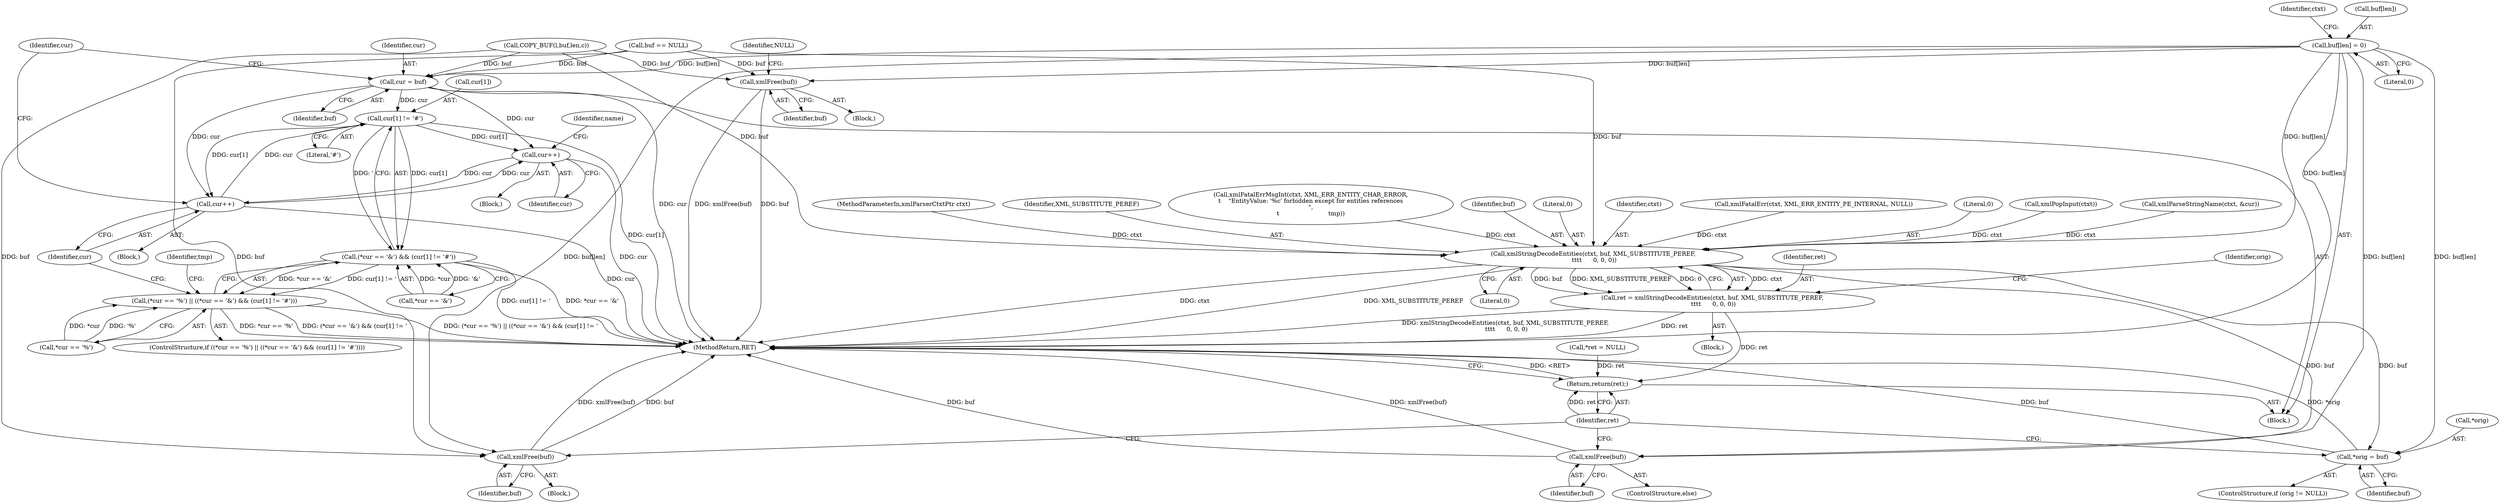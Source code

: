 digraph "0_Chrome_d0947db40187f4708c58e64cbd6013faf9eddeed_20@array" {
"1000296" [label="(Call,buf[len] = 0)"];
"1000308" [label="(Call,xmlFree(buf))"];
"1000312" [label="(Call,cur = buf)"];
"1000332" [label="(Call,cur[1] != '#')"];
"1000327" [label="(Call,(*cur == '&') && (cur[1] != '#'))"];
"1000322" [label="(Call,(*cur == '%') || ((*cur == '&') && (cur[1] != '#')))"];
"1000344" [label="(Call,cur++)"];
"1000400" [label="(Call,cur++)"];
"1000411" [label="(Call,xmlFree(buf))"];
"1000418" [label="(Call,xmlStringDecodeEntities(ctxt, buf, XML_SUBSTITUTE_PEREF,\n \t\t\t\t      0, 0, 0))"];
"1000416" [label="(Call,ret = xmlStringDecodeEntities(ctxt, buf, XML_SUBSTITUTE_PEREF,\n \t\t\t\t      0, 0, 0))"];
"1000436" [label="(Return,return(ret);)"];
"1000429" [label="(Call,*orig = buf)"];
"1000434" [label="(Call,xmlFree(buf))"];
"1000434" [label="(Call,xmlFree(buf))"];
"1000313" [label="(Identifier,cur)"];
"1000414" [label="(Block,)"];
"1000418" [label="(Call,xmlStringDecodeEntities(ctxt, buf, XML_SUBSTITUTE_PEREF,\n \t\t\t\t      0, 0, 0))"];
"1000311" [label="(Identifier,NULL)"];
"1000424" [label="(Literal,0)"];
"1000419" [label="(Identifier,ctxt)"];
"1000309" [label="(Identifier,buf)"];
"1000412" [label="(Identifier,buf)"];
"1000416" [label="(Call,ret = xmlStringDecodeEntities(ctxt, buf, XML_SUBSTITUTE_PEREF,\n \t\t\t\t      0, 0, 0))"];
"1000435" [label="(Identifier,buf)"];
"1000400" [label="(Call,cur++)"];
"1000401" [label="(Identifier,cur)"];
"1000322" [label="(Call,(*cur == '%') || ((*cur == '&') && (cur[1] != '#')))"];
"1000347" [label="(Identifier,name)"];
"1000384" [label="(Call,xmlFatalErr(ctxt, XML_ERR_ENTITY_PE_INTERNAL, NULL))"];
"1000307" [label="(Block,)"];
"1000333" [label="(Call,cur[1])"];
"1000422" [label="(Literal,0)"];
"1000425" [label="(ControlStructure,if (orig != NULL))"];
"1000296" [label="(Call,buf[len] = 0)"];
"1000262" [label="(Call,COPY_BUF(l,buf,len,c))"];
"1000332" [label="(Call,cur[1] != '#')"];
"1000417" [label="(Identifier,ret)"];
"1000427" [label="(Identifier,orig)"];
"1000437" [label="(Identifier,ret)"];
"1000433" [label="(ControlStructure,else)"];
"1000411" [label="(Call,xmlFree(buf))"];
"1000327" [label="(Call,(*cur == '&') && (cur[1] != '#'))"];
"1000406" [label="(Block,)"];
"1000279" [label="(Call,xmlPopInput(ctxt))"];
"1000436" [label="(Return,return(ret);)"];
"1000318" [label="(Identifier,cur)"];
"1000312" [label="(Call,cur = buf)"];
"1000348" [label="(Call,xmlParseStringName(ctxt, &cur))"];
"1000314" [label="(Identifier,buf)"];
"1000429" [label="(Call,*orig = buf)"];
"1000438" [label="(MethodReturn,RET)"];
"1000110" [label="(MethodParameterIn,xmlParserCtxtPtr ctxt)"];
"1000421" [label="(Identifier,XML_SUBSTITUTE_PEREF)"];
"1000432" [label="(Identifier,buf)"];
"1000362" [label="(Call,xmlFatalErrMsgInt(ctxt, XML_ERR_ENTITY_CHAR_ERROR,\n\t    \"EntityValue: '%c' forbidden except for entities references\n\",\n\t                          tmp))"];
"1000337" [label="(Block,)"];
"1000420" [label="(Identifier,buf)"];
"1000308" [label="(Call,xmlFree(buf))"];
"1000170" [label="(Call,buf == NULL)"];
"1000328" [label="(Call,*cur == '&')"];
"1000304" [label="(Identifier,ctxt)"];
"1000297" [label="(Call,buf[len])"];
"1000300" [label="(Literal,0)"];
"1000323" [label="(Call,*cur == '%')"];
"1000345" [label="(Identifier,cur)"];
"1000320" [label="(Block,)"];
"1000344" [label="(Call,cur++)"];
"1000321" [label="(ControlStructure,if ((*cur == '%') || ((*cur == '&') && (cur[1] != '#'))))"];
"1000423" [label="(Literal,0)"];
"1000129" [label="(Call,*ret = NULL)"];
"1000341" [label="(Identifier,tmp)"];
"1000112" [label="(Block,)"];
"1000336" [label="(Literal,'#')"];
"1000430" [label="(Call,*orig)"];
"1000296" -> "1000112"  [label="AST: "];
"1000296" -> "1000300"  [label="CFG: "];
"1000297" -> "1000296"  [label="AST: "];
"1000300" -> "1000296"  [label="AST: "];
"1000304" -> "1000296"  [label="CFG: "];
"1000296" -> "1000438"  [label="DDG: buf[len]"];
"1000296" -> "1000308"  [label="DDG: buf[len]"];
"1000296" -> "1000312"  [label="DDG: buf[len]"];
"1000296" -> "1000411"  [label="DDG: buf[len]"];
"1000296" -> "1000418"  [label="DDG: buf[len]"];
"1000296" -> "1000429"  [label="DDG: buf[len]"];
"1000296" -> "1000434"  [label="DDG: buf[len]"];
"1000308" -> "1000307"  [label="AST: "];
"1000308" -> "1000309"  [label="CFG: "];
"1000309" -> "1000308"  [label="AST: "];
"1000311" -> "1000308"  [label="CFG: "];
"1000308" -> "1000438"  [label="DDG: buf"];
"1000308" -> "1000438"  [label="DDG: xmlFree(buf)"];
"1000262" -> "1000308"  [label="DDG: buf"];
"1000170" -> "1000308"  [label="DDG: buf"];
"1000312" -> "1000112"  [label="AST: "];
"1000312" -> "1000314"  [label="CFG: "];
"1000313" -> "1000312"  [label="AST: "];
"1000314" -> "1000312"  [label="AST: "];
"1000318" -> "1000312"  [label="CFG: "];
"1000312" -> "1000438"  [label="DDG: cur"];
"1000262" -> "1000312"  [label="DDG: buf"];
"1000170" -> "1000312"  [label="DDG: buf"];
"1000312" -> "1000332"  [label="DDG: cur"];
"1000312" -> "1000344"  [label="DDG: cur"];
"1000312" -> "1000400"  [label="DDG: cur"];
"1000332" -> "1000327"  [label="AST: "];
"1000332" -> "1000336"  [label="CFG: "];
"1000333" -> "1000332"  [label="AST: "];
"1000336" -> "1000332"  [label="AST: "];
"1000327" -> "1000332"  [label="CFG: "];
"1000332" -> "1000438"  [label="DDG: cur[1]"];
"1000332" -> "1000327"  [label="DDG: cur[1]"];
"1000332" -> "1000327"  [label="DDG: '"];
"1000400" -> "1000332"  [label="DDG: cur"];
"1000332" -> "1000344"  [label="DDG: cur[1]"];
"1000332" -> "1000400"  [label="DDG: cur[1]"];
"1000327" -> "1000322"  [label="AST: "];
"1000327" -> "1000328"  [label="CFG: "];
"1000328" -> "1000327"  [label="AST: "];
"1000322" -> "1000327"  [label="CFG: "];
"1000327" -> "1000438"  [label="DDG: cur[1] != '"];
"1000327" -> "1000438"  [label="DDG: *cur == '&'"];
"1000327" -> "1000322"  [label="DDG: *cur == '&'"];
"1000327" -> "1000322"  [label="DDG: cur[1] != '"];
"1000328" -> "1000327"  [label="DDG: *cur"];
"1000328" -> "1000327"  [label="DDG: '&'"];
"1000322" -> "1000321"  [label="AST: "];
"1000322" -> "1000323"  [label="CFG: "];
"1000323" -> "1000322"  [label="AST: "];
"1000341" -> "1000322"  [label="CFG: "];
"1000401" -> "1000322"  [label="CFG: "];
"1000322" -> "1000438"  [label="DDG: (*cur == '%') || ((*cur == '&') && (cur[1] != '"];
"1000322" -> "1000438"  [label="DDG: *cur == '%'"];
"1000322" -> "1000438"  [label="DDG: (*cur == '&') && (cur[1] != '"];
"1000323" -> "1000322"  [label="DDG: *cur"];
"1000323" -> "1000322"  [label="DDG: '%'"];
"1000344" -> "1000337"  [label="AST: "];
"1000344" -> "1000345"  [label="CFG: "];
"1000345" -> "1000344"  [label="AST: "];
"1000347" -> "1000344"  [label="CFG: "];
"1000344" -> "1000438"  [label="DDG: cur"];
"1000400" -> "1000344"  [label="DDG: cur"];
"1000344" -> "1000400"  [label="DDG: cur"];
"1000400" -> "1000320"  [label="AST: "];
"1000400" -> "1000401"  [label="CFG: "];
"1000401" -> "1000400"  [label="AST: "];
"1000318" -> "1000400"  [label="CFG: "];
"1000400" -> "1000438"  [label="DDG: cur"];
"1000411" -> "1000406"  [label="AST: "];
"1000411" -> "1000412"  [label="CFG: "];
"1000412" -> "1000411"  [label="AST: "];
"1000437" -> "1000411"  [label="CFG: "];
"1000411" -> "1000438"  [label="DDG: xmlFree(buf)"];
"1000411" -> "1000438"  [label="DDG: buf"];
"1000262" -> "1000411"  [label="DDG: buf"];
"1000170" -> "1000411"  [label="DDG: buf"];
"1000418" -> "1000416"  [label="AST: "];
"1000418" -> "1000424"  [label="CFG: "];
"1000419" -> "1000418"  [label="AST: "];
"1000420" -> "1000418"  [label="AST: "];
"1000421" -> "1000418"  [label="AST: "];
"1000422" -> "1000418"  [label="AST: "];
"1000423" -> "1000418"  [label="AST: "];
"1000424" -> "1000418"  [label="AST: "];
"1000416" -> "1000418"  [label="CFG: "];
"1000418" -> "1000438"  [label="DDG: XML_SUBSTITUTE_PEREF"];
"1000418" -> "1000438"  [label="DDG: ctxt"];
"1000418" -> "1000416"  [label="DDG: ctxt"];
"1000418" -> "1000416"  [label="DDG: buf"];
"1000418" -> "1000416"  [label="DDG: XML_SUBSTITUTE_PEREF"];
"1000418" -> "1000416"  [label="DDG: 0"];
"1000348" -> "1000418"  [label="DDG: ctxt"];
"1000279" -> "1000418"  [label="DDG: ctxt"];
"1000384" -> "1000418"  [label="DDG: ctxt"];
"1000362" -> "1000418"  [label="DDG: ctxt"];
"1000110" -> "1000418"  [label="DDG: ctxt"];
"1000262" -> "1000418"  [label="DDG: buf"];
"1000170" -> "1000418"  [label="DDG: buf"];
"1000418" -> "1000429"  [label="DDG: buf"];
"1000418" -> "1000434"  [label="DDG: buf"];
"1000416" -> "1000414"  [label="AST: "];
"1000417" -> "1000416"  [label="AST: "];
"1000427" -> "1000416"  [label="CFG: "];
"1000416" -> "1000438"  [label="DDG: xmlStringDecodeEntities(ctxt, buf, XML_SUBSTITUTE_PEREF,\n \t\t\t\t      0, 0, 0)"];
"1000416" -> "1000438"  [label="DDG: ret"];
"1000416" -> "1000436"  [label="DDG: ret"];
"1000436" -> "1000112"  [label="AST: "];
"1000436" -> "1000437"  [label="CFG: "];
"1000437" -> "1000436"  [label="AST: "];
"1000438" -> "1000436"  [label="CFG: "];
"1000436" -> "1000438"  [label="DDG: <RET>"];
"1000437" -> "1000436"  [label="DDG: ret"];
"1000129" -> "1000436"  [label="DDG: ret"];
"1000429" -> "1000425"  [label="AST: "];
"1000429" -> "1000432"  [label="CFG: "];
"1000430" -> "1000429"  [label="AST: "];
"1000432" -> "1000429"  [label="AST: "];
"1000437" -> "1000429"  [label="CFG: "];
"1000429" -> "1000438"  [label="DDG: buf"];
"1000429" -> "1000438"  [label="DDG: *orig"];
"1000434" -> "1000433"  [label="AST: "];
"1000434" -> "1000435"  [label="CFG: "];
"1000435" -> "1000434"  [label="AST: "];
"1000437" -> "1000434"  [label="CFG: "];
"1000434" -> "1000438"  [label="DDG: xmlFree(buf)"];
"1000434" -> "1000438"  [label="DDG: buf"];
}
